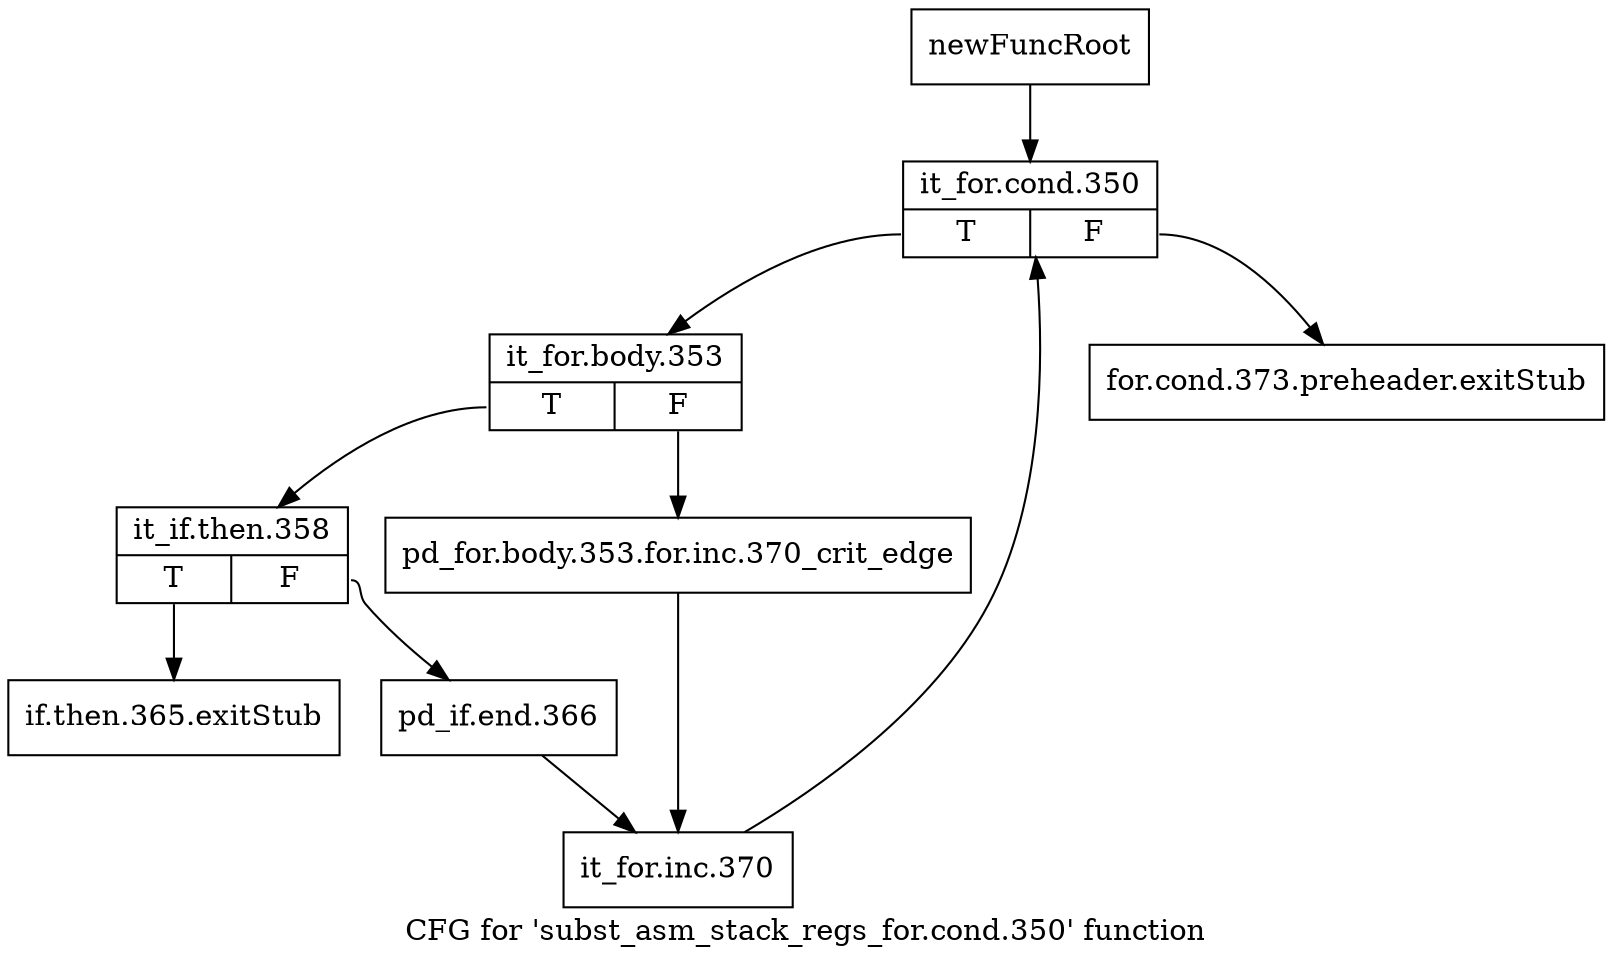 digraph "CFG for 'subst_asm_stack_regs_for.cond.350' function" {
	label="CFG for 'subst_asm_stack_regs_for.cond.350' function";

	Node0xb91ca20 [shape=record,label="{newFuncRoot}"];
	Node0xb91ca20 -> Node0xb91cb10;
	Node0xb91ca70 [shape=record,label="{for.cond.373.preheader.exitStub}"];
	Node0xb91cac0 [shape=record,label="{if.then.365.exitStub}"];
	Node0xb91cb10 [shape=record,label="{it_for.cond.350|{<s0>T|<s1>F}}"];
	Node0xb91cb10:s0 -> Node0xb91cb60;
	Node0xb91cb10:s1 -> Node0xb91ca70;
	Node0xb91cb60 [shape=record,label="{it_for.body.353|{<s0>T|<s1>F}}"];
	Node0xb91cb60:s0 -> Node0xb91cc00;
	Node0xb91cb60:s1 -> Node0xb91cbb0;
	Node0xb91cbb0 [shape=record,label="{pd_for.body.353.for.inc.370_crit_edge}"];
	Node0xb91cbb0 -> Node0xb91cca0;
	Node0xb91cc00 [shape=record,label="{it_if.then.358|{<s0>T|<s1>F}}"];
	Node0xb91cc00:s0 -> Node0xb91cac0;
	Node0xb91cc00:s1 -> Node0xb91cc50;
	Node0xb91cc50 [shape=record,label="{pd_if.end.366}"];
	Node0xb91cc50 -> Node0xb91cca0;
	Node0xb91cca0 [shape=record,label="{it_for.inc.370}"];
	Node0xb91cca0 -> Node0xb91cb10;
}
